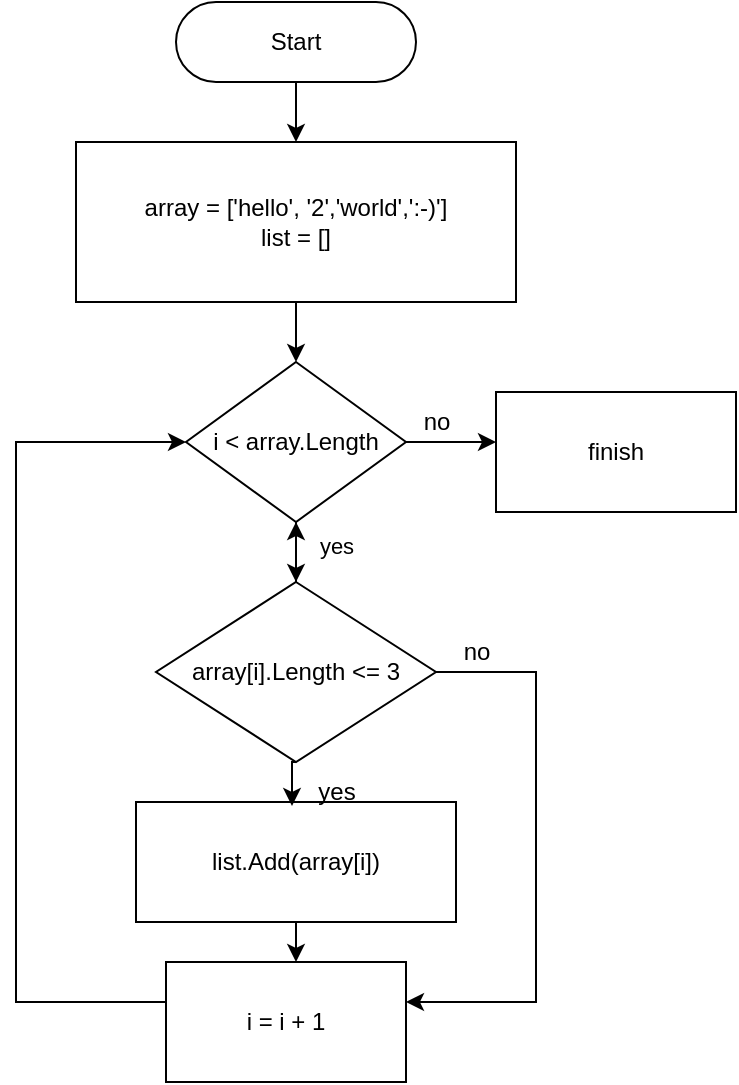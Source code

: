 <mxfile version="20.3.0" type="device"><diagram id="6qI6FL7ncdgCFkeIXNJJ" name="Страница 1"><mxGraphModel dx="868" dy="553" grid="1" gridSize="10" guides="1" tooltips="1" connect="1" arrows="1" fold="1" page="1" pageScale="1" pageWidth="827" pageHeight="1169" math="0" shadow="0"><root><mxCell id="0"/><mxCell id="1" parent="0"/><mxCell id="hw3Jl8wYXOZ0Ho58kRyB-1" style="edgeStyle=orthogonalEdgeStyle;rounded=0;orthogonalLoop=1;jettySize=auto;html=1;exitX=0.5;exitY=1;exitDx=0;exitDy=0;" edge="1" parent="1" source="hw3Jl8wYXOZ0Ho58kRyB-2" target="hw3Jl8wYXOZ0Ho58kRyB-4"><mxGeometry relative="1" as="geometry"/></mxCell><mxCell id="hw3Jl8wYXOZ0Ho58kRyB-2" value="Start" style="rounded=1;whiteSpace=wrap;html=1;arcSize=50;" vertex="1" parent="1"><mxGeometry x="150" y="20" width="120" height="40" as="geometry"/></mxCell><mxCell id="hw3Jl8wYXOZ0Ho58kRyB-3" style="edgeStyle=orthogonalEdgeStyle;rounded=0;orthogonalLoop=1;jettySize=auto;html=1;exitX=0.5;exitY=1;exitDx=0;exitDy=0;entryX=0.5;entryY=0;entryDx=0;entryDy=0;" edge="1" parent="1" source="hw3Jl8wYXOZ0Ho58kRyB-4" target="hw3Jl8wYXOZ0Ho58kRyB-7"><mxGeometry relative="1" as="geometry"/></mxCell><mxCell id="hw3Jl8wYXOZ0Ho58kRyB-4" value="array = ['hello', '2','world',':-)']&lt;br&gt;list = []" style="rounded=0;whiteSpace=wrap;html=1;" vertex="1" parent="1"><mxGeometry x="100" y="90" width="220" height="80" as="geometry"/></mxCell><mxCell id="hw3Jl8wYXOZ0Ho58kRyB-5" style="edgeStyle=orthogonalEdgeStyle;rounded=0;orthogonalLoop=1;jettySize=auto;html=1;exitX=0.5;exitY=1;exitDx=0;exitDy=0;" edge="1" parent="1" source="hw3Jl8wYXOZ0Ho58kRyB-7"><mxGeometry relative="1" as="geometry"><mxPoint x="210" y="310" as="targetPoint"/></mxGeometry></mxCell><mxCell id="hw3Jl8wYXOZ0Ho58kRyB-22" style="edgeStyle=orthogonalEdgeStyle;rounded=0;orthogonalLoop=1;jettySize=auto;html=1;exitX=1;exitY=0.5;exitDx=0;exitDy=0;" edge="1" parent="1" source="hw3Jl8wYXOZ0Ho58kRyB-7"><mxGeometry relative="1" as="geometry"><mxPoint x="310" y="240" as="targetPoint"/></mxGeometry></mxCell><mxCell id="hw3Jl8wYXOZ0Ho58kRyB-7" value="i &amp;lt; array.Length" style="rhombus;whiteSpace=wrap;html=1;" vertex="1" parent="1"><mxGeometry x="155" y="200" width="110" height="80" as="geometry"/></mxCell><mxCell id="hw3Jl8wYXOZ0Ho58kRyB-11" value="yes" style="edgeStyle=orthogonalEdgeStyle;rounded=0;orthogonalLoop=1;jettySize=auto;html=1;startArrow=none;" edge="1" parent="1" source="hw3Jl8wYXOZ0Ho58kRyB-17" target="hw3Jl8wYXOZ0Ho58kRyB-7"><mxGeometry x="0.2" y="-20" relative="1" as="geometry"><mxPoint as="offset"/><Array as="points"><mxPoint x="210" y="340"/></Array></mxGeometry></mxCell><mxCell id="hw3Jl8wYXOZ0Ho58kRyB-12" style="edgeStyle=orthogonalEdgeStyle;rounded=0;orthogonalLoop=1;jettySize=auto;html=1;exitX=0.5;exitY=1;exitDx=0;exitDy=0;" edge="1" parent="1" source="hw3Jl8wYXOZ0Ho58kRyB-13"><mxGeometry relative="1" as="geometry"><mxPoint x="210" y="500" as="targetPoint"/></mxGeometry></mxCell><mxCell id="hw3Jl8wYXOZ0Ho58kRyB-13" value="list.Add(array[i])" style="rounded=0;whiteSpace=wrap;html=1;" vertex="1" parent="1"><mxGeometry x="130" y="420" width="160" height="60" as="geometry"/></mxCell><mxCell id="hw3Jl8wYXOZ0Ho58kRyB-14" style="edgeStyle=orthogonalEdgeStyle;rounded=0;orthogonalLoop=1;jettySize=auto;html=1;exitX=0;exitY=0.5;exitDx=0;exitDy=0;entryX=0;entryY=0.5;entryDx=0;entryDy=0;" edge="1" parent="1" source="hw3Jl8wYXOZ0Ho58kRyB-15" target="hw3Jl8wYXOZ0Ho58kRyB-7"><mxGeometry relative="1" as="geometry"><Array as="points"><mxPoint x="145" y="520"/><mxPoint x="70" y="520"/><mxPoint x="70" y="240"/></Array></mxGeometry></mxCell><mxCell id="hw3Jl8wYXOZ0Ho58kRyB-15" value="i = i + 1" style="rounded=0;whiteSpace=wrap;html=1;" vertex="1" parent="1"><mxGeometry x="145" y="500" width="120" height="60" as="geometry"/></mxCell><mxCell id="hw3Jl8wYXOZ0Ho58kRyB-20" style="edgeStyle=orthogonalEdgeStyle;rounded=0;orthogonalLoop=1;jettySize=auto;html=1;exitX=0.5;exitY=1;exitDx=0;exitDy=0;entryX=-0.05;entryY=0.733;entryDx=0;entryDy=0;entryPerimeter=0;" edge="1" parent="1" source="hw3Jl8wYXOZ0Ho58kRyB-17" target="hw3Jl8wYXOZ0Ho58kRyB-19"><mxGeometry relative="1" as="geometry"/></mxCell><mxCell id="hw3Jl8wYXOZ0Ho58kRyB-31" style="edgeStyle=orthogonalEdgeStyle;rounded=0;orthogonalLoop=1;jettySize=auto;html=1;exitX=1;exitY=0.5;exitDx=0;exitDy=0;" edge="1" parent="1" source="hw3Jl8wYXOZ0Ho58kRyB-17"><mxGeometry relative="1" as="geometry"><mxPoint x="265" y="520" as="targetPoint"/><Array as="points"><mxPoint x="330" y="355"/><mxPoint x="330" y="520"/><mxPoint x="265" y="520"/></Array></mxGeometry></mxCell><mxCell id="hw3Jl8wYXOZ0Ho58kRyB-17" value="array[i].Length &amp;lt;= 3" style="rhombus;whiteSpace=wrap;html=1;" vertex="1" parent="1"><mxGeometry x="140" y="310" width="140" height="90" as="geometry"/></mxCell><mxCell id="hw3Jl8wYXOZ0Ho58kRyB-19" value="yes" style="text;html=1;align=center;verticalAlign=middle;resizable=0;points=[];autosize=1;strokeColor=none;fillColor=none;" vertex="1" parent="1"><mxGeometry x="210" y="400" width="40" height="30" as="geometry"/></mxCell><mxCell id="hw3Jl8wYXOZ0Ho58kRyB-23" value="no" style="text;html=1;align=center;verticalAlign=middle;resizable=0;points=[];autosize=1;strokeColor=none;fillColor=none;" vertex="1" parent="1"><mxGeometry x="260" y="215" width="40" height="30" as="geometry"/></mxCell><mxCell id="hw3Jl8wYXOZ0Ho58kRyB-24" value="finish" style="rounded=0;whiteSpace=wrap;html=1;" vertex="1" parent="1"><mxGeometry x="310" y="215" width="120" height="60" as="geometry"/></mxCell><mxCell id="hw3Jl8wYXOZ0Ho58kRyB-28" value="no" style="text;html=1;align=center;verticalAlign=middle;resizable=0;points=[];autosize=1;strokeColor=none;fillColor=none;" vertex="1" parent="1"><mxGeometry x="280" y="330" width="40" height="30" as="geometry"/></mxCell></root></mxGraphModel></diagram></mxfile>